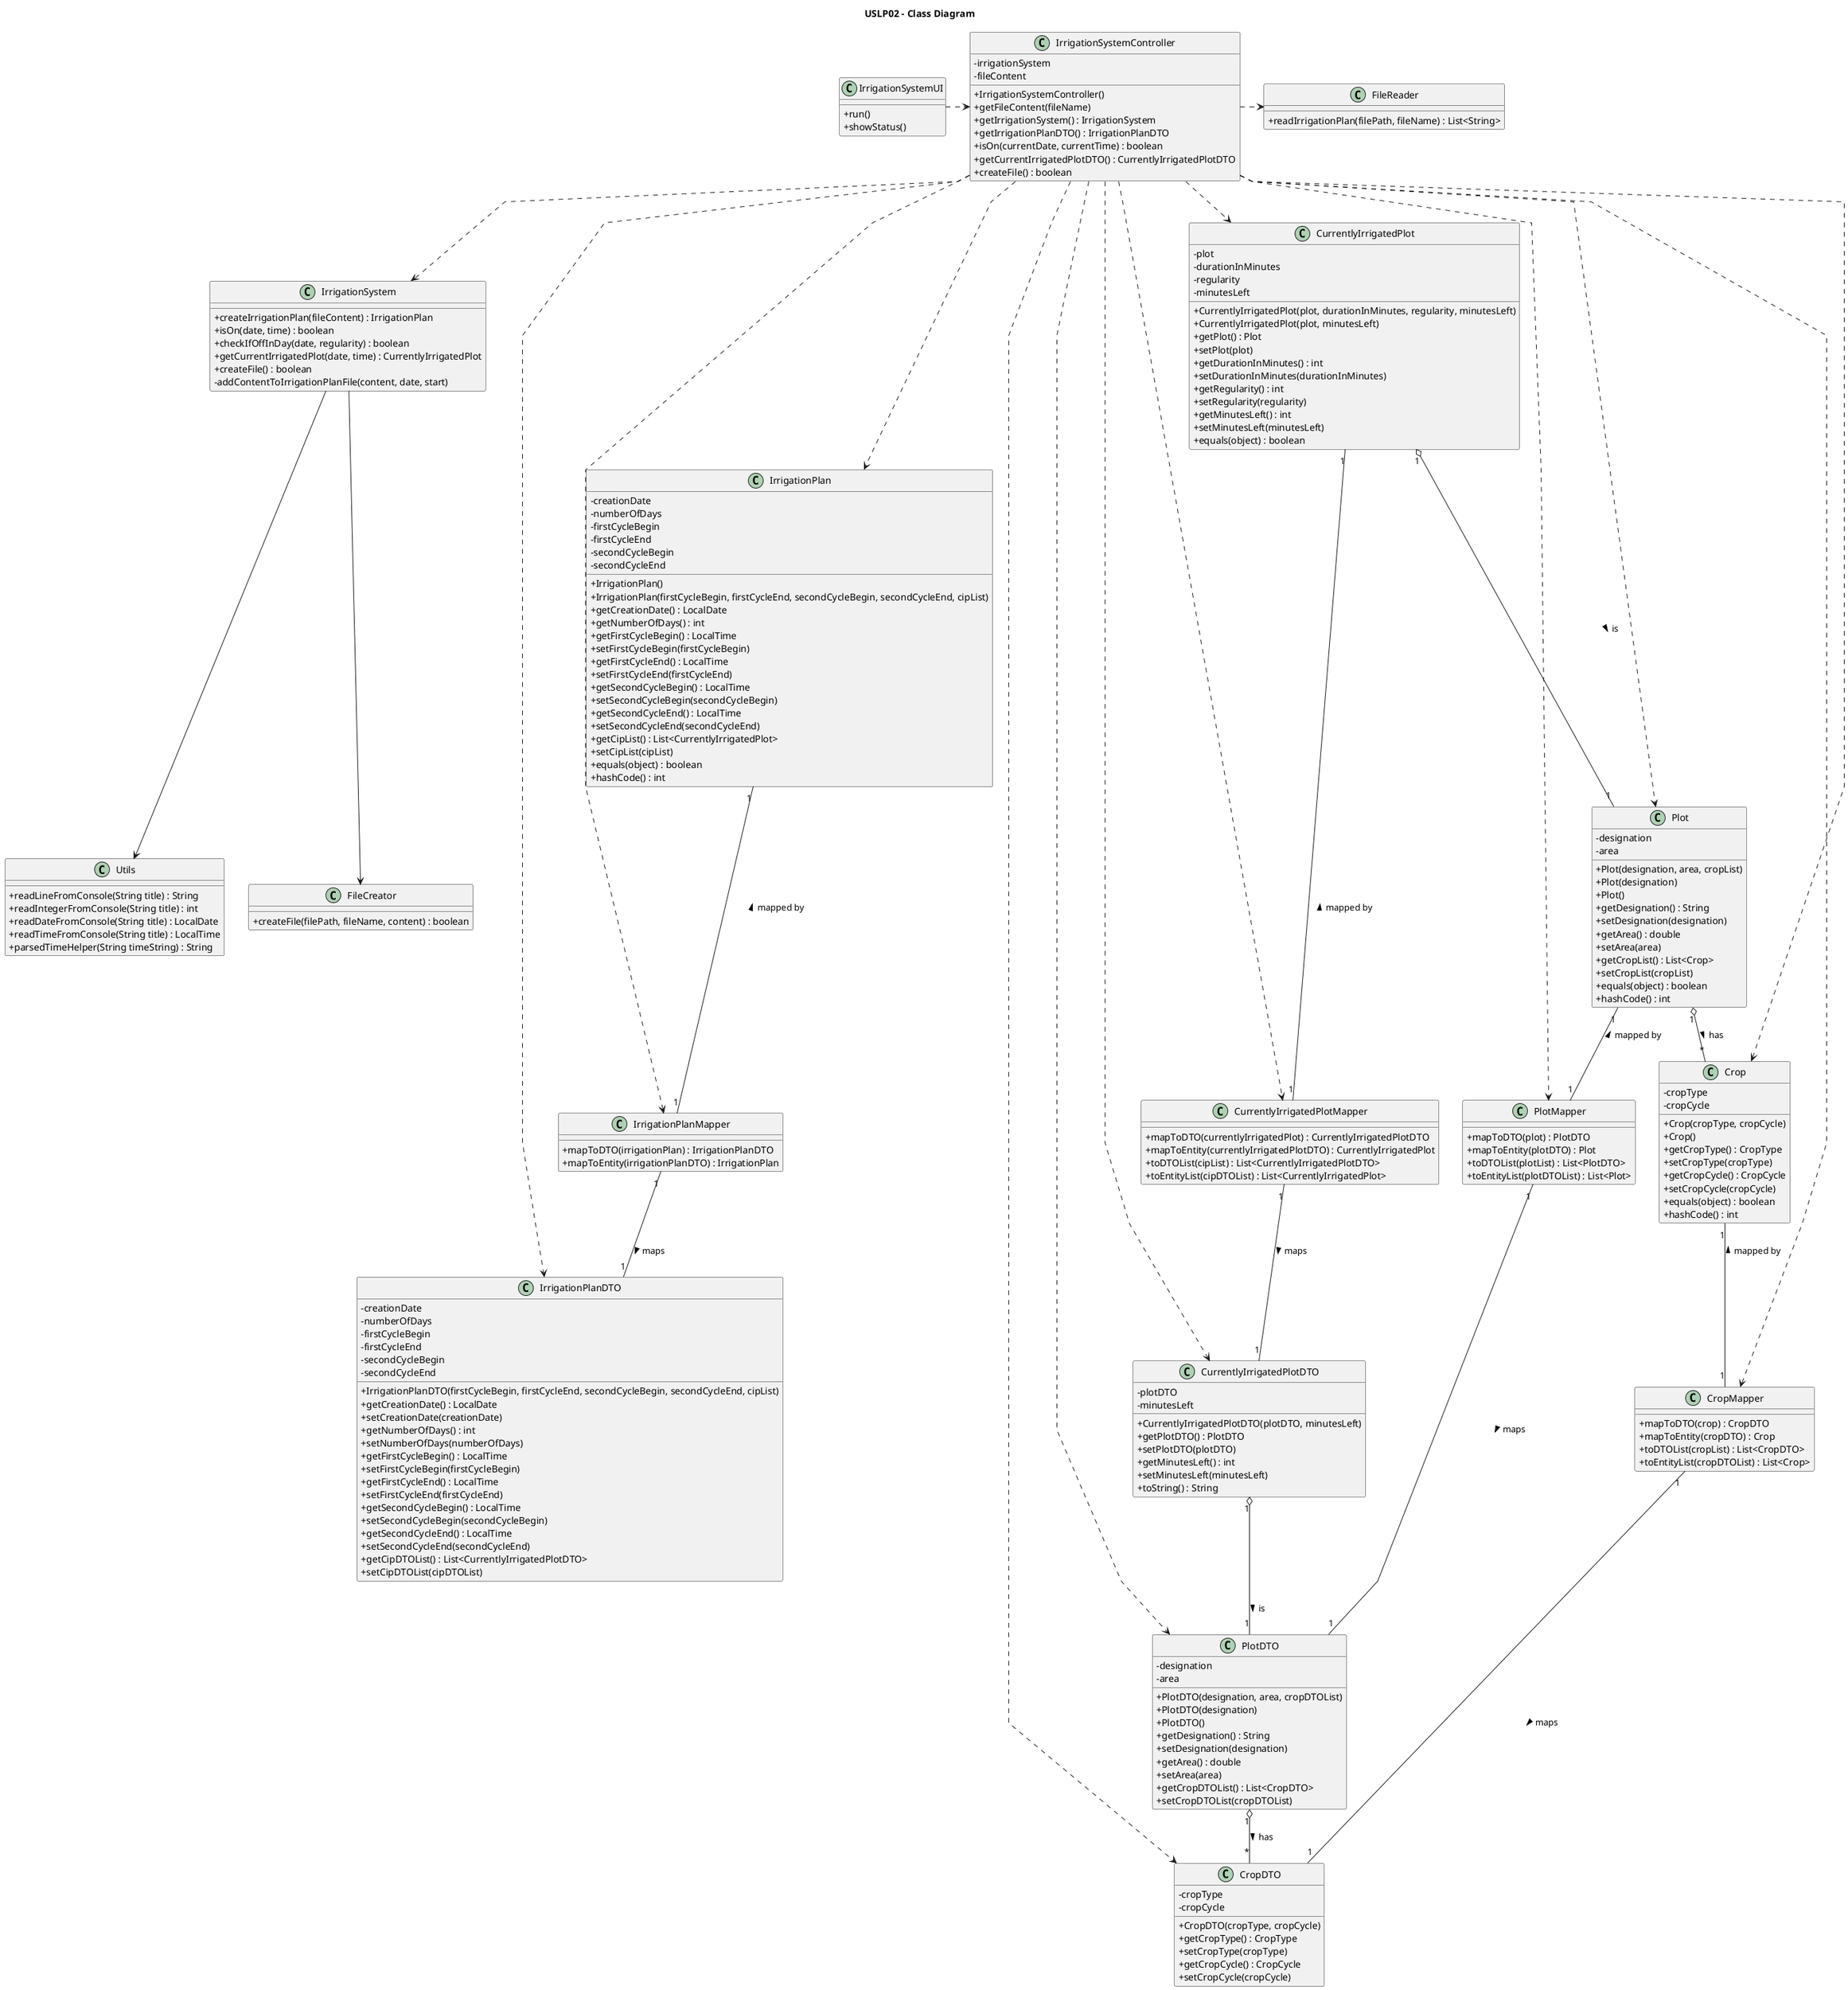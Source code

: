 @startuml

skinparam packageStyle rectangle
skinparam shadowing false
skinparam linetype polyline

skinparam classAttributeIconSize 0

title USLP02 - Class Diagram

class IrrigationSystemUI {
    + run()
    + showStatus()
}

class IrrigationSystemController {
    - irrigationSystem
    - fileContent
    + IrrigationSystemController()
    + getFileContent(fileName)
    + getIrrigationSystem() : IrrigationSystem
    + getIrrigationPlanDTO() : IrrigationPlanDTO
    + isOn(currentDate, currentTime) : boolean
    + getCurrentIrrigatedPlotDTO() : CurrentlyIrrigatedPlotDTO
    + createFile() : boolean
}

class IrrigationSystem {
    + createIrrigationPlan(fileContent) : IrrigationPlan
    + isOn(date, time) : boolean
    + checkIfOffInDay(date, regularity) : boolean
    + getCurrentIrrigatedPlot(date, time) : CurrentlyIrrigatedPlot
    + createFile() : boolean
    - addContentToIrrigationPlanFile(content, date, start)
}

class IrrigationPlan {
    - creationDate
    - numberOfDays
    - firstCycleBegin
    - firstCycleEnd
    - secondCycleBegin
    - secondCycleEnd
    + IrrigationPlan()
    + IrrigationPlan(firstCycleBegin, firstCycleEnd, secondCycleBegin, secondCycleEnd, cipList)
    + getCreationDate() : LocalDate
    + getNumberOfDays() : int
    + getFirstCycleBegin() : LocalTime
    + setFirstCycleBegin(firstCycleBegin)
    + getFirstCycleEnd() : LocalTime
    + setFirstCycleEnd(firstCycleEnd)
    + getSecondCycleBegin() : LocalTime
    + setSecondCycleBegin(secondCycleBegin)
    + getSecondCycleEnd() : LocalTime
    + setSecondCycleEnd(secondCycleEnd)
    + getCipList() : List<CurrentlyIrrigatedPlot>
    + setCipList(cipList)
    + equals(object) : boolean
    + hashCode() : int
}

class IrrigationPlanMapper {
    + mapToDTO(irrigationPlan) : IrrigationPlanDTO
    + mapToEntity(irrigationPlanDTO) : IrrigationPlan
}

class IrrigationPlanDTO {
        - creationDate
        - numberOfDays
        - firstCycleBegin
        - firstCycleEnd
        - secondCycleBegin
        - secondCycleEnd
        + IrrigationPlanDTO(firstCycleBegin, firstCycleEnd, secondCycleBegin, secondCycleEnd, cipList)
        + getCreationDate() : LocalDate
        + setCreationDate(creationDate)
        + getNumberOfDays() : int
        + setNumberOfDays(numberOfDays)
        + getFirstCycleBegin() : LocalTime
        + setFirstCycleBegin(firstCycleBegin)
        + getFirstCycleEnd() : LocalTime
        + setFirstCycleEnd(firstCycleEnd)
        + getSecondCycleBegin() : LocalTime
        + setSecondCycleBegin(secondCycleBegin)
        + getSecondCycleEnd() : LocalTime
        + setSecondCycleEnd(secondCycleEnd)
        + getCipDTOList() : List<CurrentlyIrrigatedPlotDTO>
        + setCipDTOList(cipDTOList)
}

class CurrentlyIrrigatedPlot {
    - plot
    - durationInMinutes
    - regularity
    - minutesLeft
    + CurrentlyIrrigatedPlot(plot, durationInMinutes, regularity, minutesLeft)
    + CurrentlyIrrigatedPlot(plot, minutesLeft)
    + getPlot() : Plot
    + setPlot(plot)
    + getDurationInMinutes() : int
    + setDurationInMinutes(durationInMinutes)
    + getRegularity() : int
    + setRegularity(regularity)
    + getMinutesLeft() : int
    + setMinutesLeft(minutesLeft)
    + equals(object) : boolean
}

class CurrentlyIrrigatedPlotDTO {
    - plotDTO
    - minutesLeft
    + CurrentlyIrrigatedPlotDTO(plotDTO, minutesLeft)
    + getPlotDTO() : PlotDTO
    + setPlotDTO(plotDTO)
    + getMinutesLeft() : int
    + setMinutesLeft(minutesLeft)
    + toString() : String
}

class CurrentlyIrrigatedPlotMapper {
    + mapToDTO(currentlyIrrigatedPlot) : CurrentlyIrrigatedPlotDTO
    + mapToEntity(currentlyIrrigatedPlotDTO) : CurrentlyIrrigatedPlot
    + toDTOList(cipList) : List<CurrentlyIrrigatedPlotDTO>
    + toEntityList(cipDTOList) : List<CurrentlyIrrigatedPlot>
}

class Plot {
    - designation
    - area
    + Plot(designation, area, cropList)
    + Plot(designation)
    + Plot()
    + getDesignation() : String
    + setDesignation(designation)
    + getArea() : double
    + setArea(area)
    + getCropList() : List<Crop>
    + setCropList(cropList)
    + equals(object) : boolean
    + hashCode() : int
}

class PlotDTO {
    - designation
    - area
    + PlotDTO(designation, area, cropDTOList)
    + PlotDTO(designation)
    + PlotDTO()
    + getDesignation() : String
    + setDesignation(designation)
    + getArea() : double
    + setArea(area)
    + getCropDTOList() : List<CropDTO>
    + setCropDTOList(cropDTOList)
}

class PlotMapper {
    + mapToDTO(plot) : PlotDTO
    + mapToEntity(plotDTO) : Plot
    + toDTOList(plotList) : List<PlotDTO>
    + toEntityList(plotDTOList) : List<Plot>
}

class Crop {
    - cropType
    - cropCycle
    + Crop(cropType, cropCycle)
    + Crop()
    + getCropType() : CropType
    + setCropType(cropType)
    + getCropCycle() : CropCycle
    + setCropCycle(cropCycle)
    + equals(object) : boolean
    + hashCode() : int
}

class CropDTO {
    - cropType
    - cropCycle
    + CropDTO(cropType, cropCycle)
    + getCropType() : CropType
    + setCropType(cropType)
    + getCropCycle() : CropCycle
    + setCropCycle(cropCycle)
}

class CropMapper {
    + mapToDTO(crop) : CropDTO
    + mapToEntity(cropDTO) : Crop
    + toDTOList(cropList) : List<CropDTO>
    + toEntityList(cropDTOList) : List<Crop>
}

class FileCreator {
    + createFile(filePath, fileName, content) : boolean
}

class FileReader {
    + readIrrigationPlan(filePath, fileName) : List<String>
}

class Utils {
    + readLineFromConsole(String title) : String
    + readIntegerFromConsole(String title) : int
    + readDateFromConsole(String title) : LocalDate
    + readTimeFromConsole(String title) : LocalTime
    + parsedTimeHelper(String timeString) : String
}

IrrigationSystemUI .> IrrigationSystemController

IrrigationSystemController .-> IrrigationPlan
IrrigationSystemController .--> IrrigationPlanDTO
IrrigationSystemController .---> IrrigationPlanMapper

IrrigationSystemController .-> CurrentlyIrrigatedPlot
IrrigationSystemController .--> CurrentlyIrrigatedPlotDTO
IrrigationSystemController .---> CurrentlyIrrigatedPlotMapper

IrrigationSystemController .-> Plot
IrrigationSystemController .--> PlotDTO
IrrigationSystemController .---> PlotMapper

IrrigationSystemController .-> Crop
IrrigationSystemController .--> CropDTO
IrrigationSystemController .---> CropMapper

IrrigationSystemController .-> IrrigationSystem

IrrigationSystemController .> FileReader

IrrigationSystem --> Utils
IrrigationSystem --> FileCreator

IrrigationPlan "1" -- "1" IrrigationPlanMapper : mapped by <
IrrigationPlanMapper "1" -- "1" IrrigationPlanDTO : maps >

CurrentlyIrrigatedPlot "1" -- "1" CurrentlyIrrigatedPlotMapper : mapped by <
CurrentlyIrrigatedPlotMapper "1" -- "1" CurrentlyIrrigatedPlotDTO : maps >

Plot "1" -- "1" PlotMapper : mapped by <
PlotMapper "1" -- "1" PlotDTO : maps >

Crop "1" -- "1" CropMapper : mapped by <
CropMapper "1" -- "1" CropDTO : maps >

CurrentlyIrrigatedPlot "1" o-- "1" Plot : is >

Plot "1" o-- "*" Crop : has >

CurrentlyIrrigatedPlotDTO "1" o-- "1" PlotDTO : is >

PlotDTO "1" o-- "*" CropDTO : has >

@enduml